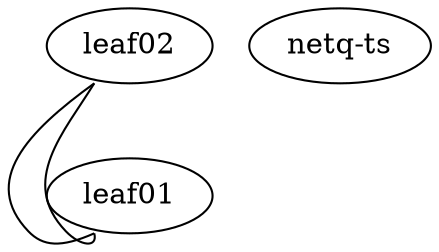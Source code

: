 graph "netbox-awx" {
  "leaf01" [ memory="1024" os="cumulus-vx-5.0.0" cpus="1"]
  "leaf02" [ memory="1024" os="cumulus-vx-5.0.0" cpus="1"]
  "netq-ts" [ os="netq-ts-cloud-4.0.0" ]
    "leaf02":"swp1" -- "leaf01":"swp1"
    "leaf02":"swp2" -- "leaf01":"swp2"
}